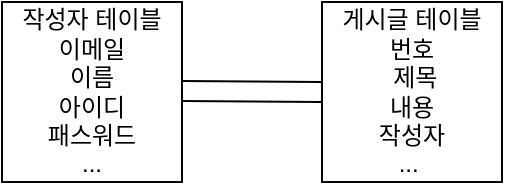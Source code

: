 <mxfile>
    <diagram id="GYCarYSJkYalMBhNIcP4" name="Page-1">
        <mxGraphModel dx="379" dy="262" grid="1" gridSize="10" guides="1" tooltips="1" connect="1" arrows="1" fold="1" page="1" pageScale="1" pageWidth="980" pageHeight="1390" math="0" shadow="0">
            <root>
                <mxCell id="0"/>
                <mxCell id="1" parent="0"/>
                <mxCell id="2" value="작성자 테이블&lt;br&gt;이메일&lt;br&gt;이름&lt;br&gt;아이디&lt;br&gt;패스워드&lt;br&gt;..." style="whiteSpace=wrap;html=1;aspect=fixed;" vertex="1" parent="1">
                    <mxGeometry x="30" y="40" width="90" height="90" as="geometry"/>
                </mxCell>
                <mxCell id="3" value="게시글 테이블&lt;br&gt;번호&lt;br&gt;&amp;nbsp;제목&lt;br&gt;내용&lt;br&gt;작성자&lt;br&gt;...&amp;nbsp;&lt;br&gt;" style="whiteSpace=wrap;html=1;aspect=fixed;" vertex="1" parent="1">
                    <mxGeometry x="190" y="40" width="90" height="90" as="geometry"/>
                </mxCell>
                <mxCell id="4" value="" style="shape=link;html=1;width=-10;entryX=0;entryY=0.5;entryDx=0;entryDy=0;" edge="1" parent="1" target="3">
                    <mxGeometry width="100" relative="1" as="geometry">
                        <mxPoint x="120" y="84.5" as="sourcePoint"/>
                        <mxPoint x="220" y="84.5" as="targetPoint"/>
                    </mxGeometry>
                </mxCell>
            </root>
        </mxGraphModel>
    </diagram>
</mxfile>